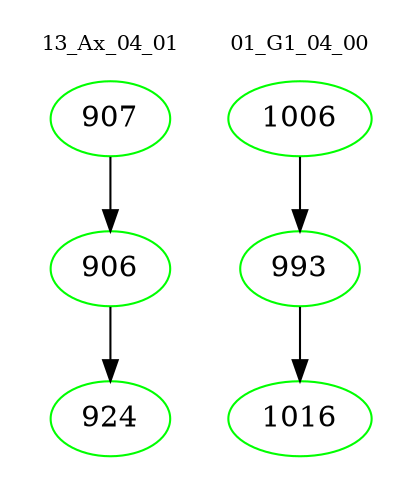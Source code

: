 digraph{
subgraph cluster_0 {
color = white
label = "13_Ax_04_01";
fontsize=10;
T0_907 [label="907", color="green"]
T0_907 -> T0_906 [color="black"]
T0_906 [label="906", color="green"]
T0_906 -> T0_924 [color="black"]
T0_924 [label="924", color="green"]
}
subgraph cluster_1 {
color = white
label = "01_G1_04_00";
fontsize=10;
T1_1006 [label="1006", color="green"]
T1_1006 -> T1_993 [color="black"]
T1_993 [label="993", color="green"]
T1_993 -> T1_1016 [color="black"]
T1_1016 [label="1016", color="green"]
}
}
